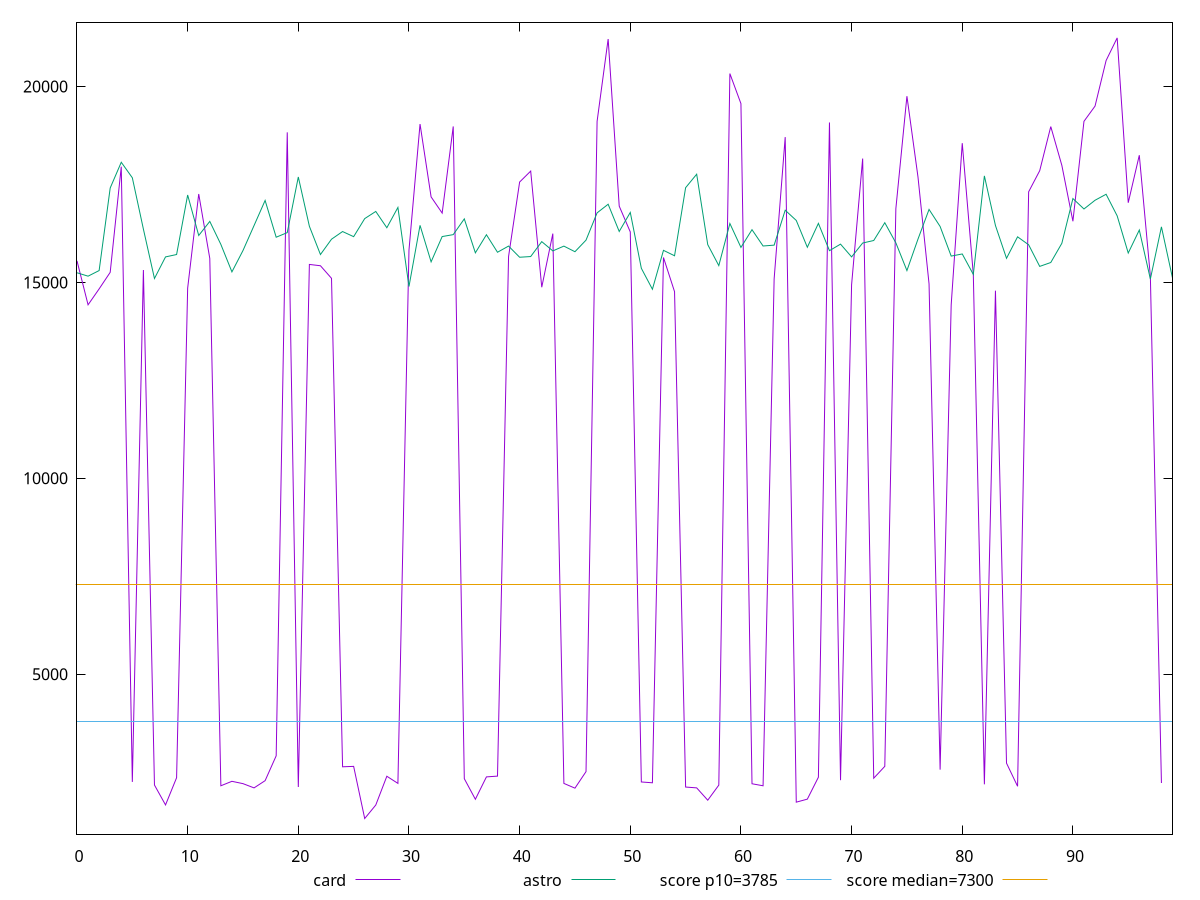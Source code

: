 reset

$card <<EOF
0 15550.419999999998
1 14428.786499999998
2 14834.959499999999
3 15258.068
4 17955.230999999996
5 2250.236
6 15316.466000000002
7 2170.3875000000003
8 1662.446
9 2356.617
10 14854.084500000003
11 17257.4585
12 15612.667000000001
13 2151.1299999999997
14 2265.1125
15 2205.547
16 2097.345
17 2281.6720000000005
18 2916.3209999999995
19 18831.517
20 2120.1600000000003
21 15459.224499999998
22 15425.887999999999
23 15104.518999999997
24 2635.629
25 2646.5280000000002
26 1315.3694999999998
27 1659.759
28 2394.224
29 2212.3940000000002
30 15821.494500000003
31 19042.868000000002
32 17183.511999999995
33 16770.332
34 18981.638999999996
35 2332.295
36 1806.8799999999999
37 2377.791
38 2398.1675
39 15661.043500000002
40 17562.744999999995
41 17842.1505
42 14877.484
43 16245.942
44 2211.608
45 2090.56
46 2512.838
47 19110.342999999997
48 21213.134499999993
49 16947.701500000006
50 16288.641000000003
51 2248.4249999999997
52 2227.5017000000003
53 15636.4555
54 14763.952000000001
55 2118.93
56 2097.45
57 1783.1490000000001
58 2167.8525000000004
59 20331.171499999997
60 19563.9765
61 2202.721
62 2150.9
63 15090.245499999999
64 18710.313
65 1732.8494999999996
66 1809.92
67 2369.4866
68 19083.8595
69 2293.6499999999996
70 14940.433999999997
71 18162.349
72 2344.5425
73 2647.2225000000003
74 16882.958500000008
75 19753.9095
76 17691.127000000008
77 14961.509499999998
78 2562.592
79 14426.729500000001
80 18554.218499999995
81 15205.621500000001
82 2189.0675
83 14789.963500000002
84 2728.8779999999997
85 2137.9799999999996
86 17313.7875
87 17852.1815
88 18978.4245
89 17988.433000000005
90 16561.331000000002
91 19112.765999999996
92 19500.922999999995
93 20664.143500000002
94 21241.783999999996
95 17034.5155
96 18247.400999999998
97 15158.295500000002
98 2222.2625000000003
EOF

$astro <<EOF
0 15246.647500000003
1 15159.8975
2 15303.105000000003
3 17411.102
4 18067.325500000003
5 17671.396500000003
6 16360.8295
7 15100.327
8 15651.517500000002
9 15712.231000000002
10 17231.86149999999
11 16198.585499999997
12 16557.568499999998
13 15970.513500000005
14 15269.243000000002
15 15814.556000000002
16 16452.148000000005
17 17092.438499999997
18 16154.081500000002
19 16271.583499999997
20 17691.622499999998
21 16433.158000000003
22 15712.2145
23 16103.281500000005
24 16299.136000000002
25 16168.1345
26 16629.1325
27 16812.033499999998
28 16396.118499999997
29 16914.0765
30 14894.952999999998
31 16457.2615
32 15525.464500000002
33 16170.976
34 16220.2
35 16622.2075
36 15755.800500000001
37 16217.402000000002
38 15770.366999999998
39 15928.201500000003
40 15642.872499999998
41 15660.800500000001
42 16041.5455
43 15804.743999999999
44 15926.9995
45 15783.949999999999
46 16079.6485
47 16775.3425
48 16995.902000000002
49 16300.925500000003
50 16786.760499999997
51 15360.5715
52 14825.976999999999
53 15818.884
54 15680.722999999998
55 17418.373
56 17762.144500000002
57 15965.197499999998
58 15429.714500000002
59 16504.642499999998
60 15894.090500000002
61 16346.440000000002
62 15930.050500000001
63 15951.852000000003
64 16843.4545
65 16582.201500000003
66 15897.674500000001
67 16507.902499999997
68 15810.645999999997
69 15977.438999999998
70 15652.013500000001
71 16005.867499999997
72 16070.074500000002
73 16524.2065
74 16010.312
75 15302.953500000001
76 16106.083499999997
77 16862.995499999997
78 16428.324
79 15672.5825
80 15726.421500000002
81 15204.814000000002
82 17719.703999999998
83 16453.291000000005
84 15615.703999999998
85 16163.983999999997
86 15961.176500000001
87 15409.2575
88 15508.535999999998
89 15998.573500000002
90 17141.1765
91 16874.9335
92 17097.628000000004
93 17250.591499999995
94 16699.369500000004
95 15750.6665
96 16337.617999999999
97 15086.729000000003
98 16419.079500000003
99 15113.463000000003
EOF

set key outside below
set xrange [0:99]
set yrange [916.8412099999998:21640.312289999994]
set trange [916.8412099999998:21640.312289999994]
set terminal svg size 640, 520 enhanced background rgb 'white'
set output "reports/report_00027_2021-02-24T12-40-31.850Z/interactive/comparison/line/2_vs_3.svg"

plot $card title "card" with line, \
     $astro title "astro" with line, \
     3785 title "score p10=3785", \
     7300 title "score median=7300"

reset

